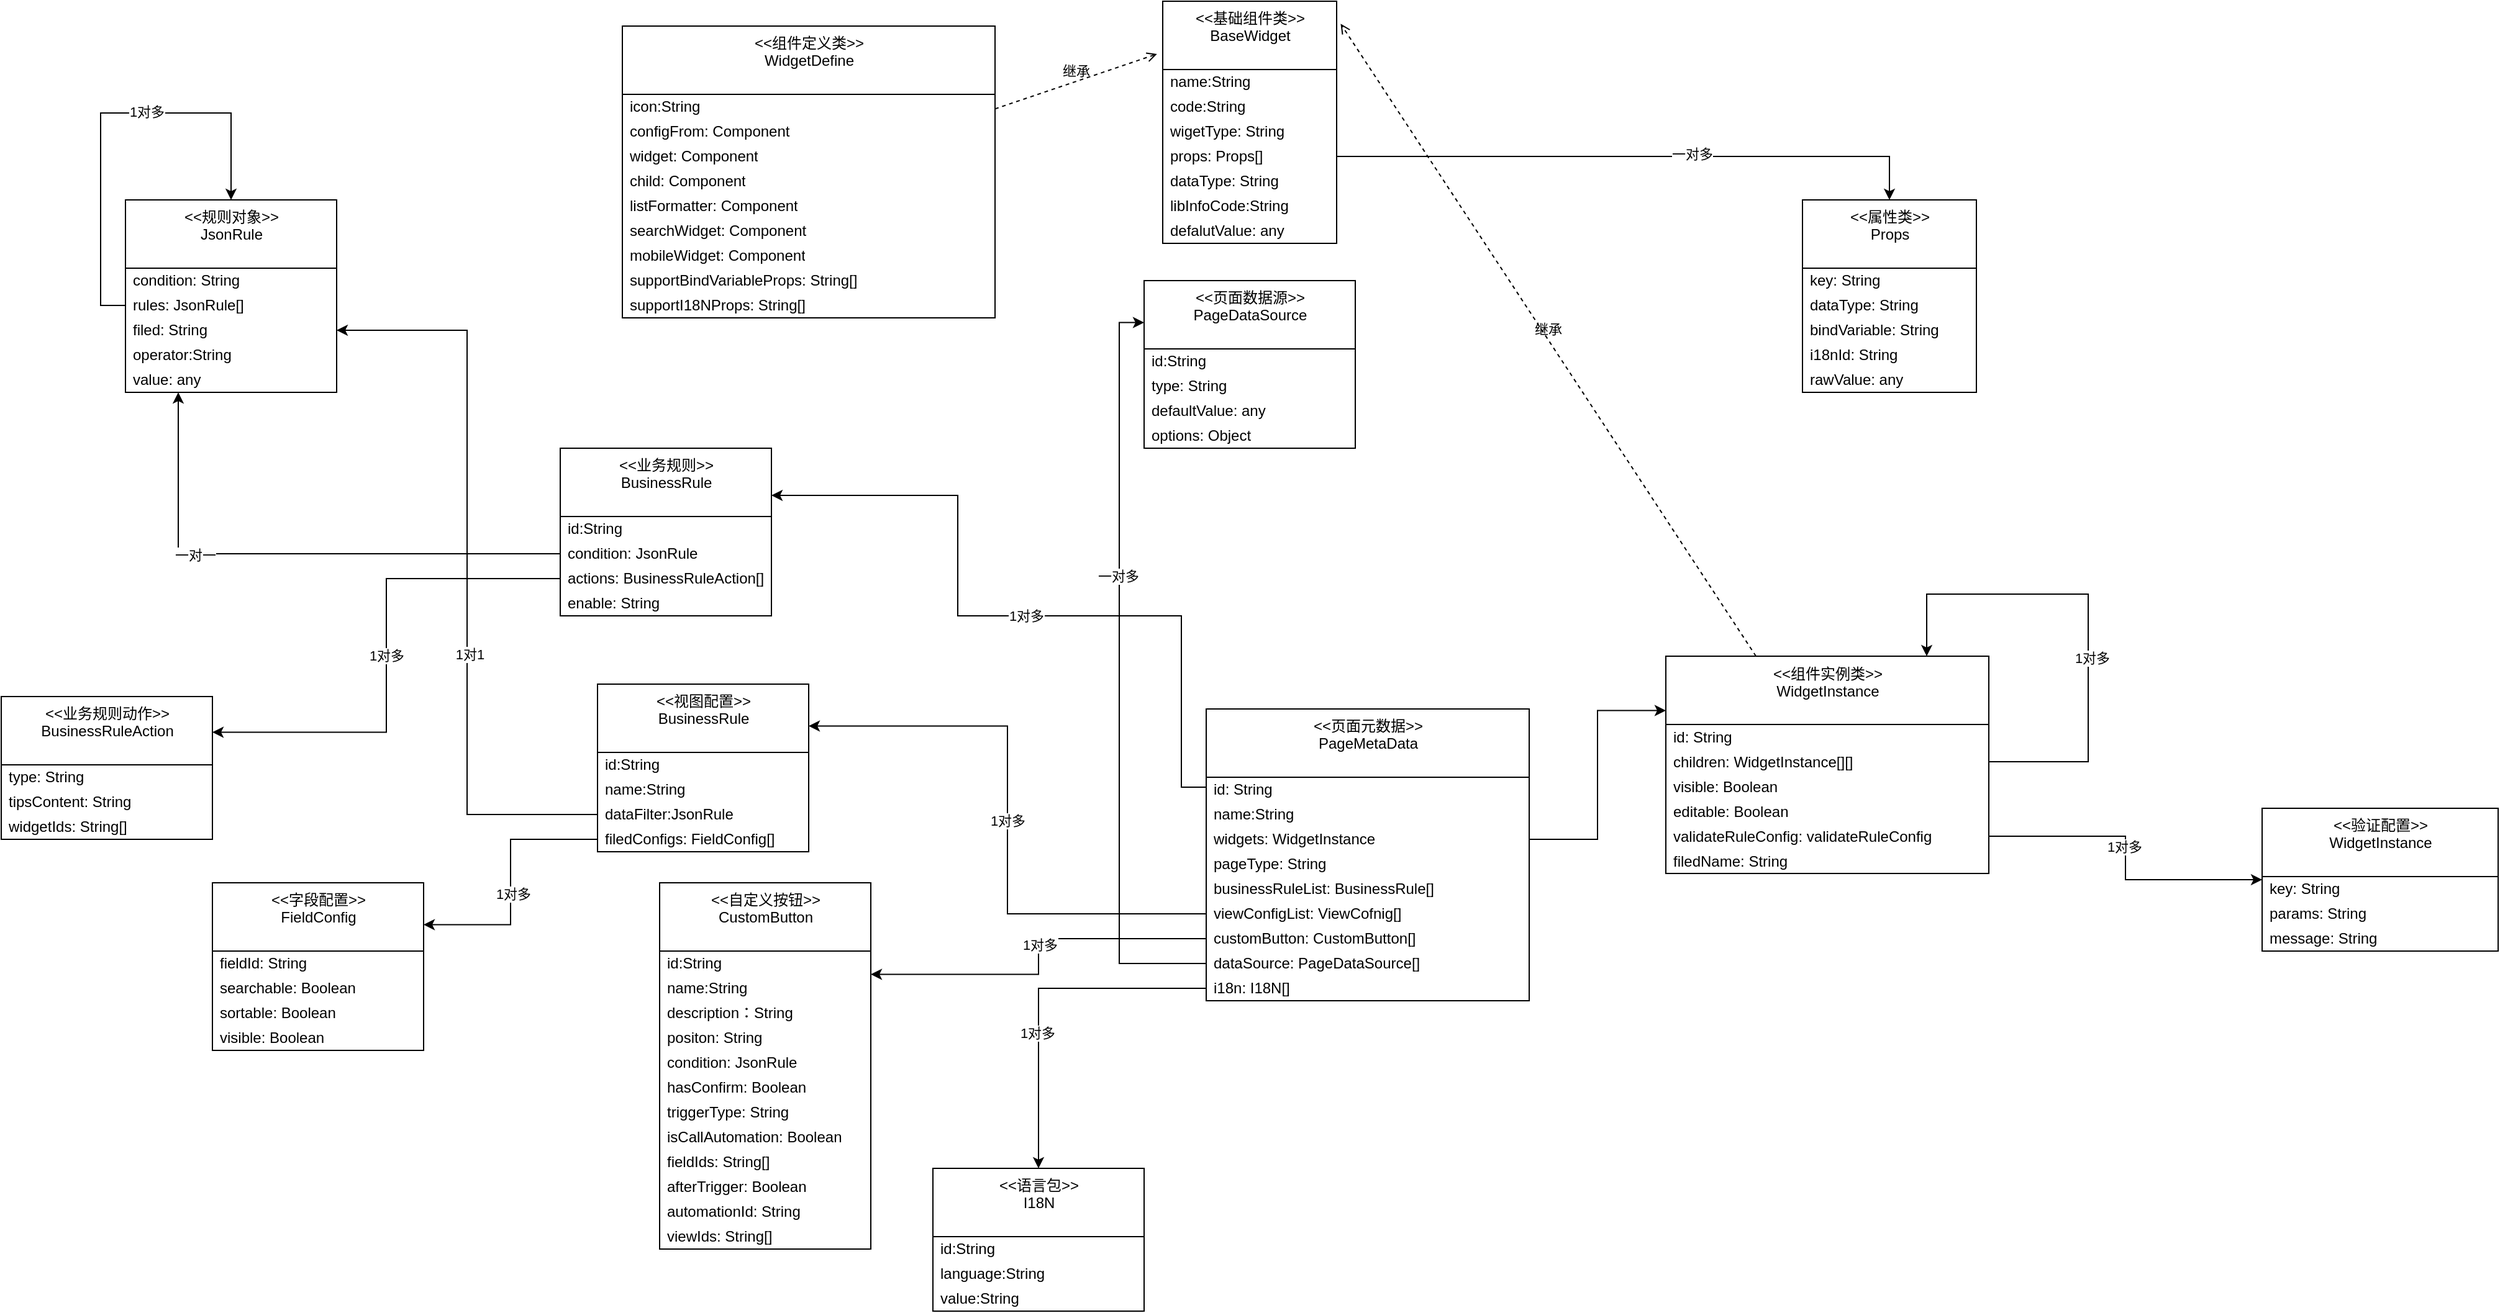 <mxfile version="17.4.0" type="github">
  <diagram id="vAMlp3YLuijeeZTll3_J" name="Page-1">
    <mxGraphModel dx="2505" dy="1016" grid="1" gridSize="10" guides="1" tooltips="1" connect="1" arrows="1" fold="1" page="1" pageScale="1" pageWidth="827" pageHeight="1169" math="0" shadow="0">
      <root>
        <mxCell id="0" />
        <mxCell id="1" parent="0" />
        <mxCell id="EWt5b8vn7UuF1jzuAeMk-30" value="&amp;lt;&amp;lt;基础组件类&amp;gt;&amp;gt;&lt;br&gt;BaseWidget&lt;br&gt;" style="swimlane;fontStyle=0;align=center;verticalAlign=top;childLayout=stackLayout;horizontal=1;startSize=55;horizontalStack=0;resizeParent=1;resizeParentMax=0;resizeLast=0;collapsible=0;marginBottom=0;html=1;" parent="1" vertex="1">
          <mxGeometry x="235" y="300" width="140" height="195" as="geometry" />
        </mxCell>
        <mxCell id="EWt5b8vn7UuF1jzuAeMk-32" value="name:String" style="text;html=1;strokeColor=none;fillColor=none;align=left;verticalAlign=middle;spacingLeft=4;spacingRight=4;overflow=hidden;rotatable=0;points=[[0,0.5],[1,0.5]];portConstraint=eastwest;" parent="EWt5b8vn7UuF1jzuAeMk-30" vertex="1">
          <mxGeometry y="55" width="140" height="20" as="geometry" />
        </mxCell>
        <mxCell id="EWt5b8vn7UuF1jzuAeMk-39" value="code:String" style="text;html=1;strokeColor=none;fillColor=none;align=left;verticalAlign=middle;spacingLeft=4;spacingRight=4;overflow=hidden;rotatable=0;points=[[0,0.5],[1,0.5]];portConstraint=eastwest;" parent="EWt5b8vn7UuF1jzuAeMk-30" vertex="1">
          <mxGeometry y="75" width="140" height="20" as="geometry" />
        </mxCell>
        <mxCell id="EWt5b8vn7UuF1jzuAeMk-40" value="wigetType: String" style="text;html=1;strokeColor=none;fillColor=none;align=left;verticalAlign=middle;spacingLeft=4;spacingRight=4;overflow=hidden;rotatable=0;points=[[0,0.5],[1,0.5]];portConstraint=eastwest;" parent="EWt5b8vn7UuF1jzuAeMk-30" vertex="1">
          <mxGeometry y="95" width="140" height="20" as="geometry" />
        </mxCell>
        <mxCell id="EWt5b8vn7UuF1jzuAeMk-41" value="props: Props[]" style="text;html=1;strokeColor=none;fillColor=none;align=left;verticalAlign=middle;spacingLeft=4;spacingRight=4;overflow=hidden;rotatable=0;points=[[0,0.5],[1,0.5]];portConstraint=eastwest;" parent="EWt5b8vn7UuF1jzuAeMk-30" vertex="1">
          <mxGeometry y="115" width="140" height="20" as="geometry" />
        </mxCell>
        <mxCell id="EWt5b8vn7UuF1jzuAeMk-42" value="dataType: String" style="text;html=1;strokeColor=none;fillColor=none;align=left;verticalAlign=middle;spacingLeft=4;spacingRight=4;overflow=hidden;rotatable=0;points=[[0,0.5],[1,0.5]];portConstraint=eastwest;" parent="EWt5b8vn7UuF1jzuAeMk-30" vertex="1">
          <mxGeometry y="135" width="140" height="20" as="geometry" />
        </mxCell>
        <mxCell id="EWt5b8vn7UuF1jzuAeMk-33" value="&lt;span style=&quot;color: rgb(0 , 0 , 0)&quot;&gt;libInfoCode:String&lt;/span&gt;" style="text;html=1;strokeColor=none;fillColor=none;align=left;verticalAlign=middle;spacingLeft=4;spacingRight=4;overflow=hidden;rotatable=0;points=[[0,0.5],[1,0.5]];portConstraint=eastwest;fontColor=#808080;" parent="EWt5b8vn7UuF1jzuAeMk-30" vertex="1">
          <mxGeometry y="155" width="140" height="20" as="geometry" />
        </mxCell>
        <mxCell id="EWt5b8vn7UuF1jzuAeMk-43" value="&lt;span style=&quot;color: rgb(0 , 0 , 0)&quot;&gt;defalutValue: any&lt;/span&gt;" style="text;html=1;strokeColor=none;fillColor=none;align=left;verticalAlign=middle;spacingLeft=4;spacingRight=4;overflow=hidden;rotatable=0;points=[[0,0.5],[1,0.5]];portConstraint=eastwest;fontColor=#808080;" parent="EWt5b8vn7UuF1jzuAeMk-30" vertex="1">
          <mxGeometry y="175" width="140" height="20" as="geometry" />
        </mxCell>
        <mxCell id="EWt5b8vn7UuF1jzuAeMk-46" value="&amp;lt;&amp;lt;组件定义类&amp;gt;&amp;gt;&lt;br&gt;WidgetDefine" style="swimlane;fontStyle=0;align=center;verticalAlign=top;childLayout=stackLayout;horizontal=1;startSize=55;horizontalStack=0;resizeParent=1;resizeParentMax=0;resizeLast=0;collapsible=0;marginBottom=0;html=1;" parent="1" vertex="1">
          <mxGeometry x="-200" y="320" width="300" height="235" as="geometry" />
        </mxCell>
        <mxCell id="EWt5b8vn7UuF1jzuAeMk-47" value="icon:String" style="text;html=1;strokeColor=none;fillColor=none;align=left;verticalAlign=middle;spacingLeft=4;spacingRight=4;overflow=hidden;rotatable=0;points=[[0,0.5],[1,0.5]];portConstraint=eastwest;" parent="EWt5b8vn7UuF1jzuAeMk-46" vertex="1">
          <mxGeometry y="55" width="300" height="20" as="geometry" />
        </mxCell>
        <mxCell id="EWt5b8vn7UuF1jzuAeMk-48" value="configFrom: Component" style="text;html=1;strokeColor=none;fillColor=none;align=left;verticalAlign=middle;spacingLeft=4;spacingRight=4;overflow=hidden;rotatable=0;points=[[0,0.5],[1,0.5]];portConstraint=eastwest;" parent="EWt5b8vn7UuF1jzuAeMk-46" vertex="1">
          <mxGeometry y="75" width="300" height="20" as="geometry" />
        </mxCell>
        <mxCell id="EWt5b8vn7UuF1jzuAeMk-49" value="widget: Component" style="text;html=1;strokeColor=none;fillColor=none;align=left;verticalAlign=middle;spacingLeft=4;spacingRight=4;overflow=hidden;rotatable=0;points=[[0,0.5],[1,0.5]];portConstraint=eastwest;" parent="EWt5b8vn7UuF1jzuAeMk-46" vertex="1">
          <mxGeometry y="95" width="300" height="20" as="geometry" />
        </mxCell>
        <mxCell id="EWt5b8vn7UuF1jzuAeMk-50" value="child: Component" style="text;html=1;strokeColor=none;fillColor=none;align=left;verticalAlign=middle;spacingLeft=4;spacingRight=4;overflow=hidden;rotatable=0;points=[[0,0.5],[1,0.5]];portConstraint=eastwest;" parent="EWt5b8vn7UuF1jzuAeMk-46" vertex="1">
          <mxGeometry y="115" width="300" height="20" as="geometry" />
        </mxCell>
        <mxCell id="EWt5b8vn7UuF1jzuAeMk-51" value="listFormatter: Component" style="text;html=1;strokeColor=none;fillColor=none;align=left;verticalAlign=middle;spacingLeft=4;spacingRight=4;overflow=hidden;rotatable=0;points=[[0,0.5],[1,0.5]];portConstraint=eastwest;" parent="EWt5b8vn7UuF1jzuAeMk-46" vertex="1">
          <mxGeometry y="135" width="300" height="20" as="geometry" />
        </mxCell>
        <mxCell id="EWt5b8vn7UuF1jzuAeMk-52" value="&lt;font color=&quot;#000000&quot;&gt;searchWidget: Component&lt;/font&gt;" style="text;html=1;strokeColor=none;fillColor=none;align=left;verticalAlign=middle;spacingLeft=4;spacingRight=4;overflow=hidden;rotatable=0;points=[[0,0.5],[1,0.5]];portConstraint=eastwest;fontColor=#808080;" parent="EWt5b8vn7UuF1jzuAeMk-46" vertex="1">
          <mxGeometry y="155" width="300" height="20" as="geometry" />
        </mxCell>
        <mxCell id="EWt5b8vn7UuF1jzuAeMk-53" value="&lt;span style=&quot;color: rgb(0 , 0 , 0)&quot;&gt;mobileWidget: Component&lt;/span&gt;" style="text;html=1;strokeColor=none;fillColor=none;align=left;verticalAlign=middle;spacingLeft=4;spacingRight=4;overflow=hidden;rotatable=0;points=[[0,0.5],[1,0.5]];portConstraint=eastwest;fontColor=#808080;" parent="EWt5b8vn7UuF1jzuAeMk-46" vertex="1">
          <mxGeometry y="175" width="300" height="20" as="geometry" />
        </mxCell>
        <mxCell id="aLEHj2pvLLhQeSvKvPRY-20" value="&lt;span style=&quot;color: rgb(0 , 0 , 0)&quot;&gt;supportBindVariableProps: String[]&lt;/span&gt;" style="text;html=1;strokeColor=none;fillColor=none;align=left;verticalAlign=middle;spacingLeft=4;spacingRight=4;overflow=hidden;rotatable=0;points=[[0,0.5],[1,0.5]];portConstraint=eastwest;fontColor=#808080;" vertex="1" parent="EWt5b8vn7UuF1jzuAeMk-46">
          <mxGeometry y="195" width="300" height="20" as="geometry" />
        </mxCell>
        <mxCell id="aLEHj2pvLLhQeSvKvPRY-21" value="&lt;span style=&quot;color: rgb(0 , 0 , 0)&quot;&gt;supportI18NProps: String[]&lt;/span&gt;" style="text;html=1;strokeColor=none;fillColor=none;align=left;verticalAlign=middle;spacingLeft=4;spacingRight=4;overflow=hidden;rotatable=0;points=[[0,0.5],[1,0.5]];portConstraint=eastwest;fontColor=#808080;" vertex="1" parent="EWt5b8vn7UuF1jzuAeMk-46">
          <mxGeometry y="215" width="300" height="20" as="geometry" />
        </mxCell>
        <mxCell id="EWt5b8vn7UuF1jzuAeMk-55" value="继承" style="html=1;verticalAlign=bottom;labelBackgroundColor=none;endArrow=open;endFill=0;dashed=1;rounded=0;entryX=-0.033;entryY=0.218;entryDx=0;entryDy=0;entryPerimeter=0;" parent="1" source="EWt5b8vn7UuF1jzuAeMk-46" target="EWt5b8vn7UuF1jzuAeMk-30" edge="1">
          <mxGeometry width="160" relative="1" as="geometry">
            <mxPoint x="480" y="500" as="sourcePoint" />
            <mxPoint x="420" y="310" as="targetPoint" />
          </mxGeometry>
        </mxCell>
        <mxCell id="EWt5b8vn7UuF1jzuAeMk-56" value="&amp;lt;&amp;lt;组件实例类&amp;gt;&amp;gt;&lt;br&gt;WidgetInstance" style="swimlane;fontStyle=0;align=center;verticalAlign=top;childLayout=stackLayout;horizontal=1;startSize=55;horizontalStack=0;resizeParent=1;resizeParentMax=0;resizeLast=0;collapsible=0;marginBottom=0;html=1;" parent="1" vertex="1">
          <mxGeometry x="640" y="827.5" width="260" height="175" as="geometry" />
        </mxCell>
        <mxCell id="EWt5b8vn7UuF1jzuAeMk-57" value="id: String" style="text;html=1;strokeColor=none;fillColor=none;align=left;verticalAlign=middle;spacingLeft=4;spacingRight=4;overflow=hidden;rotatable=0;points=[[0,0.5],[1,0.5]];portConstraint=eastwest;" parent="EWt5b8vn7UuF1jzuAeMk-56" vertex="1">
          <mxGeometry y="55" width="260" height="20" as="geometry" />
        </mxCell>
        <mxCell id="EWt5b8vn7UuF1jzuAeMk-58" value="children: WidgetInstance[][]" style="text;html=1;strokeColor=none;fillColor=none;align=left;verticalAlign=middle;spacingLeft=4;spacingRight=4;overflow=hidden;rotatable=0;points=[[0,0.5],[1,0.5]];portConstraint=eastwest;" parent="EWt5b8vn7UuF1jzuAeMk-56" vertex="1">
          <mxGeometry y="75" width="260" height="20" as="geometry" />
        </mxCell>
        <mxCell id="EWt5b8vn7UuF1jzuAeMk-65" value="visible: Boolean" style="text;html=1;strokeColor=none;fillColor=none;align=left;verticalAlign=middle;spacingLeft=4;spacingRight=4;overflow=hidden;rotatable=0;points=[[0,0.5],[1,0.5]];portConstraint=eastwest;" parent="EWt5b8vn7UuF1jzuAeMk-56" vertex="1">
          <mxGeometry y="95" width="260" height="20" as="geometry" />
        </mxCell>
        <mxCell id="EWt5b8vn7UuF1jzuAeMk-66" value="editable: Boolean" style="text;html=1;strokeColor=none;fillColor=none;align=left;verticalAlign=middle;spacingLeft=4;spacingRight=4;overflow=hidden;rotatable=0;points=[[0,0.5],[1,0.5]];portConstraint=eastwest;" parent="EWt5b8vn7UuF1jzuAeMk-56" vertex="1">
          <mxGeometry y="115" width="260" height="20" as="geometry" />
        </mxCell>
        <mxCell id="EWt5b8vn7UuF1jzuAeMk-77" value="validateRuleConfig: validateRuleConfig" style="text;html=1;strokeColor=none;fillColor=none;align=left;verticalAlign=middle;spacingLeft=4;spacingRight=4;overflow=hidden;rotatable=0;points=[[0,0.5],[1,0.5]];portConstraint=eastwest;" parent="EWt5b8vn7UuF1jzuAeMk-56" vertex="1">
          <mxGeometry y="135" width="260" height="20" as="geometry" />
        </mxCell>
        <mxCell id="EWt5b8vn7UuF1jzuAeMk-78" value="filedName: String" style="text;html=1;strokeColor=none;fillColor=none;align=left;verticalAlign=middle;spacingLeft=4;spacingRight=4;overflow=hidden;rotatable=0;points=[[0,0.5],[1,0.5]];portConstraint=eastwest;" parent="EWt5b8vn7UuF1jzuAeMk-56" vertex="1">
          <mxGeometry y="155" width="260" height="20" as="geometry" />
        </mxCell>
        <mxCell id="EWt5b8vn7UuF1jzuAeMk-68" style="edgeStyle=orthogonalEdgeStyle;rounded=0;orthogonalLoop=1;jettySize=auto;html=1;" parent="EWt5b8vn7UuF1jzuAeMk-56" source="EWt5b8vn7UuF1jzuAeMk-58" target="EWt5b8vn7UuF1jzuAeMk-56" edge="1">
          <mxGeometry relative="1" as="geometry">
            <mxPoint x="260" y="-20" as="targetPoint" />
            <Array as="points">
              <mxPoint x="340" y="85" />
              <mxPoint x="340" y="-50" />
              <mxPoint x="210" y="-50" />
            </Array>
          </mxGeometry>
        </mxCell>
        <mxCell id="EWt5b8vn7UuF1jzuAeMk-69" value="1对多" style="edgeLabel;html=1;align=center;verticalAlign=middle;resizable=0;points=[];" parent="EWt5b8vn7UuF1jzuAeMk-68" vertex="1" connectable="0">
          <mxGeometry x="-0.173" y="-3" relative="1" as="geometry">
            <mxPoint as="offset" />
          </mxGeometry>
        </mxCell>
        <mxCell id="EWt5b8vn7UuF1jzuAeMk-64" value="继承" style="html=1;verticalAlign=bottom;labelBackgroundColor=none;endArrow=open;endFill=0;dashed=1;rounded=0;entryX=1.023;entryY=0.093;entryDx=0;entryDy=0;entryPerimeter=0;" parent="1" source="EWt5b8vn7UuF1jzuAeMk-56" target="EWt5b8vn7UuF1jzuAeMk-30" edge="1">
          <mxGeometry width="160" relative="1" as="geometry">
            <mxPoint x="341.342" y="570" as="sourcePoint" />
            <mxPoint x="507.06" y="255.295" as="targetPoint" />
          </mxGeometry>
        </mxCell>
        <mxCell id="EWt5b8vn7UuF1jzuAeMk-79" value="&amp;lt;&amp;lt;验证配置&amp;gt;&amp;gt;&lt;br&gt;WidgetInstance" style="swimlane;fontStyle=0;align=center;verticalAlign=top;childLayout=stackLayout;horizontal=1;startSize=55;horizontalStack=0;resizeParent=1;resizeParentMax=0;resizeLast=0;collapsible=0;marginBottom=0;html=1;" parent="1" vertex="1">
          <mxGeometry x="1120" y="950" width="190" height="115" as="geometry" />
        </mxCell>
        <mxCell id="EWt5b8vn7UuF1jzuAeMk-80" value="key: String" style="text;html=1;strokeColor=none;fillColor=none;align=left;verticalAlign=middle;spacingLeft=4;spacingRight=4;overflow=hidden;rotatable=0;points=[[0,0.5],[1,0.5]];portConstraint=eastwest;" parent="EWt5b8vn7UuF1jzuAeMk-79" vertex="1">
          <mxGeometry y="55" width="190" height="20" as="geometry" />
        </mxCell>
        <mxCell id="EWt5b8vn7UuF1jzuAeMk-81" value="params: String" style="text;html=1;strokeColor=none;fillColor=none;align=left;verticalAlign=middle;spacingLeft=4;spacingRight=4;overflow=hidden;rotatable=0;points=[[0,0.5],[1,0.5]];portConstraint=eastwest;" parent="EWt5b8vn7UuF1jzuAeMk-79" vertex="1">
          <mxGeometry y="75" width="190" height="20" as="geometry" />
        </mxCell>
        <mxCell id="EWt5b8vn7UuF1jzuAeMk-82" value="message: String" style="text;html=1;strokeColor=none;fillColor=none;align=left;verticalAlign=middle;spacingLeft=4;spacingRight=4;overflow=hidden;rotatable=0;points=[[0,0.5],[1,0.5]];portConstraint=eastwest;" parent="EWt5b8vn7UuF1jzuAeMk-79" vertex="1">
          <mxGeometry y="95" width="190" height="20" as="geometry" />
        </mxCell>
        <mxCell id="EWt5b8vn7UuF1jzuAeMk-89" style="edgeStyle=orthogonalEdgeStyle;rounded=0;orthogonalLoop=1;jettySize=auto;html=1;exitX=1;exitY=0.5;exitDx=0;exitDy=0;" parent="1" source="EWt5b8vn7UuF1jzuAeMk-77" target="EWt5b8vn7UuF1jzuAeMk-79" edge="1">
          <mxGeometry relative="1" as="geometry" />
        </mxCell>
        <mxCell id="EWt5b8vn7UuF1jzuAeMk-90" value="1对多" style="edgeLabel;html=1;align=center;verticalAlign=middle;resizable=0;points=[];" parent="EWt5b8vn7UuF1jzuAeMk-89" vertex="1" connectable="0">
          <mxGeometry x="-0.069" y="-1" relative="1" as="geometry">
            <mxPoint as="offset" />
          </mxGeometry>
        </mxCell>
        <mxCell id="EWt5b8vn7UuF1jzuAeMk-91" value="&amp;lt;&amp;lt;页面元数据&amp;gt;&amp;gt;&lt;br&gt;PageMetaData" style="swimlane;fontStyle=0;align=center;verticalAlign=top;childLayout=stackLayout;horizontal=1;startSize=55;horizontalStack=0;resizeParent=1;resizeParentMax=0;resizeLast=0;collapsible=0;marginBottom=0;html=1;" parent="1" vertex="1">
          <mxGeometry x="270" y="870" width="260" height="235" as="geometry" />
        </mxCell>
        <mxCell id="EWt5b8vn7UuF1jzuAeMk-92" value="id: String" style="text;html=1;strokeColor=none;fillColor=none;align=left;verticalAlign=middle;spacingLeft=4;spacingRight=4;overflow=hidden;rotatable=0;points=[[0,0.5],[1,0.5]];portConstraint=eastwest;" parent="EWt5b8vn7UuF1jzuAeMk-91" vertex="1">
          <mxGeometry y="55" width="260" height="20" as="geometry" />
        </mxCell>
        <mxCell id="EWt5b8vn7UuF1jzuAeMk-93" value="name:String" style="text;html=1;strokeColor=none;fillColor=none;align=left;verticalAlign=middle;spacingLeft=4;spacingRight=4;overflow=hidden;rotatable=0;points=[[0,0.5],[1,0.5]];portConstraint=eastwest;" parent="EWt5b8vn7UuF1jzuAeMk-91" vertex="1">
          <mxGeometry y="75" width="260" height="20" as="geometry" />
        </mxCell>
        <mxCell id="EWt5b8vn7UuF1jzuAeMk-94" value="widgets: WidgetInstance" style="text;html=1;strokeColor=none;fillColor=none;align=left;verticalAlign=middle;spacingLeft=4;spacingRight=4;overflow=hidden;rotatable=0;points=[[0,0.5],[1,0.5]];portConstraint=eastwest;" parent="EWt5b8vn7UuF1jzuAeMk-91" vertex="1">
          <mxGeometry y="95" width="260" height="20" as="geometry" />
        </mxCell>
        <mxCell id="EWt5b8vn7UuF1jzuAeMk-95" value="pageType: String" style="text;html=1;strokeColor=none;fillColor=none;align=left;verticalAlign=middle;spacingLeft=4;spacingRight=4;overflow=hidden;rotatable=0;points=[[0,0.5],[1,0.5]];portConstraint=eastwest;" parent="EWt5b8vn7UuF1jzuAeMk-91" vertex="1">
          <mxGeometry y="115" width="260" height="20" as="geometry" />
        </mxCell>
        <mxCell id="EWt5b8vn7UuF1jzuAeMk-96" value="businessRuleList: BusinessRule[]" style="text;html=1;strokeColor=none;fillColor=none;align=left;verticalAlign=middle;spacingLeft=4;spacingRight=4;overflow=hidden;rotatable=0;points=[[0,0.5],[1,0.5]];portConstraint=eastwest;" parent="EWt5b8vn7UuF1jzuAeMk-91" vertex="1">
          <mxGeometry y="135" width="260" height="20" as="geometry" />
        </mxCell>
        <mxCell id="EWt5b8vn7UuF1jzuAeMk-97" value="viewConfigList: ViewCofnig[]" style="text;html=1;strokeColor=none;fillColor=none;align=left;verticalAlign=middle;spacingLeft=4;spacingRight=4;overflow=hidden;rotatable=0;points=[[0,0.5],[1,0.5]];portConstraint=eastwest;" parent="EWt5b8vn7UuF1jzuAeMk-91" vertex="1">
          <mxGeometry y="155" width="260" height="20" as="geometry" />
        </mxCell>
        <mxCell id="EWt5b8vn7UuF1jzuAeMk-102" value="customButton: CustomButton[]" style="text;html=1;strokeColor=none;fillColor=none;align=left;verticalAlign=middle;spacingLeft=4;spacingRight=4;overflow=hidden;rotatable=0;points=[[0,0.5],[1,0.5]];portConstraint=eastwest;" parent="EWt5b8vn7UuF1jzuAeMk-91" vertex="1">
          <mxGeometry y="175" width="260" height="20" as="geometry" />
        </mxCell>
        <mxCell id="0nsjgeY7RRaT_HOc3P06-43" value="dataSource: PageDataSource[]" style="text;html=1;strokeColor=none;fillColor=none;align=left;verticalAlign=middle;spacingLeft=4;spacingRight=4;overflow=hidden;rotatable=0;points=[[0,0.5],[1,0.5]];portConstraint=eastwest;" parent="EWt5b8vn7UuF1jzuAeMk-91" vertex="1">
          <mxGeometry y="195" width="260" height="20" as="geometry" />
        </mxCell>
        <mxCell id="aLEHj2pvLLhQeSvKvPRY-15" value="i18n: I18N[]" style="text;html=1;strokeColor=none;fillColor=none;align=left;verticalAlign=middle;spacingLeft=4;spacingRight=4;overflow=hidden;rotatable=0;points=[[0,0.5],[1,0.5]];portConstraint=eastwest;" vertex="1" parent="EWt5b8vn7UuF1jzuAeMk-91">
          <mxGeometry y="215" width="260" height="20" as="geometry" />
        </mxCell>
        <mxCell id="0nsjgeY7RRaT_HOc3P06-1" value="&amp;lt;&amp;lt;属性类&amp;gt;&amp;gt;&lt;br&gt;Props" style="swimlane;fontStyle=0;align=center;verticalAlign=top;childLayout=stackLayout;horizontal=1;startSize=55;horizontalStack=0;resizeParent=1;resizeParentMax=0;resizeLast=0;collapsible=0;marginBottom=0;html=1;" parent="1" vertex="1">
          <mxGeometry x="750" y="460" width="140" height="155" as="geometry" />
        </mxCell>
        <mxCell id="0nsjgeY7RRaT_HOc3P06-2" value="key: String" style="text;html=1;strokeColor=none;fillColor=none;align=left;verticalAlign=middle;spacingLeft=4;spacingRight=4;overflow=hidden;rotatable=0;points=[[0,0.5],[1,0.5]];portConstraint=eastwest;" parent="0nsjgeY7RRaT_HOc3P06-1" vertex="1">
          <mxGeometry y="55" width="140" height="20" as="geometry" />
        </mxCell>
        <mxCell id="0nsjgeY7RRaT_HOc3P06-3" value="dataType: String" style="text;html=1;strokeColor=none;fillColor=none;align=left;verticalAlign=middle;spacingLeft=4;spacingRight=4;overflow=hidden;rotatable=0;points=[[0,0.5],[1,0.5]];portConstraint=eastwest;" parent="0nsjgeY7RRaT_HOc3P06-1" vertex="1">
          <mxGeometry y="75" width="140" height="20" as="geometry" />
        </mxCell>
        <mxCell id="0nsjgeY7RRaT_HOc3P06-9" value="bindVariable: String" style="text;html=1;strokeColor=none;fillColor=none;align=left;verticalAlign=middle;spacingLeft=4;spacingRight=4;overflow=hidden;rotatable=0;points=[[0,0.5],[1,0.5]];portConstraint=eastwest;" parent="0nsjgeY7RRaT_HOc3P06-1" vertex="1">
          <mxGeometry y="95" width="140" height="20" as="geometry" />
        </mxCell>
        <mxCell id="0nsjgeY7RRaT_HOc3P06-10" value="i18nId: String" style="text;html=1;strokeColor=none;fillColor=none;align=left;verticalAlign=middle;spacingLeft=4;spacingRight=4;overflow=hidden;rotatable=0;points=[[0,0.5],[1,0.5]];portConstraint=eastwest;" parent="0nsjgeY7RRaT_HOc3P06-1" vertex="1">
          <mxGeometry y="115" width="140" height="20" as="geometry" />
        </mxCell>
        <mxCell id="0nsjgeY7RRaT_HOc3P06-11" value="rawValue: any" style="text;html=1;strokeColor=none;fillColor=none;align=left;verticalAlign=middle;spacingLeft=4;spacingRight=4;overflow=hidden;rotatable=0;points=[[0,0.5],[1,0.5]];portConstraint=eastwest;" parent="0nsjgeY7RRaT_HOc3P06-1" vertex="1">
          <mxGeometry y="135" width="140" height="20" as="geometry" />
        </mxCell>
        <mxCell id="0nsjgeY7RRaT_HOc3P06-12" style="edgeStyle=orthogonalEdgeStyle;rounded=0;orthogonalLoop=1;jettySize=auto;html=1;entryX=0.5;entryY=0;entryDx=0;entryDy=0;" parent="1" source="EWt5b8vn7UuF1jzuAeMk-41" target="0nsjgeY7RRaT_HOc3P06-1" edge="1">
          <mxGeometry relative="1" as="geometry" />
        </mxCell>
        <mxCell id="0nsjgeY7RRaT_HOc3P06-13" value="一对多" style="edgeLabel;html=1;align=center;verticalAlign=middle;resizable=0;points=[];" parent="0nsjgeY7RRaT_HOc3P06-12" vertex="1" connectable="0">
          <mxGeometry x="0.19" y="2" relative="1" as="geometry">
            <mxPoint as="offset" />
          </mxGeometry>
        </mxCell>
        <mxCell id="0nsjgeY7RRaT_HOc3P06-15" value="&amp;lt;&amp;lt;业务规则&amp;gt;&amp;gt;&lt;br&gt;BusinessRule" style="swimlane;fontStyle=0;align=center;verticalAlign=top;childLayout=stackLayout;horizontal=1;startSize=55;horizontalStack=0;resizeParent=1;resizeParentMax=0;resizeLast=0;collapsible=0;marginBottom=0;html=1;" parent="1" vertex="1">
          <mxGeometry x="-250" y="660" width="170" height="135" as="geometry" />
        </mxCell>
        <mxCell id="0nsjgeY7RRaT_HOc3P06-16" value="id:String" style="text;html=1;strokeColor=none;fillColor=none;align=left;verticalAlign=middle;spacingLeft=4;spacingRight=4;overflow=hidden;rotatable=0;points=[[0,0.5],[1,0.5]];portConstraint=eastwest;" parent="0nsjgeY7RRaT_HOc3P06-15" vertex="1">
          <mxGeometry y="55" width="170" height="20" as="geometry" />
        </mxCell>
        <mxCell id="0nsjgeY7RRaT_HOc3P06-17" value="condition: JsonRule" style="text;html=1;strokeColor=none;fillColor=none;align=left;verticalAlign=middle;spacingLeft=4;spacingRight=4;overflow=hidden;rotatable=0;points=[[0,0.5],[1,0.5]];portConstraint=eastwest;" parent="0nsjgeY7RRaT_HOc3P06-15" vertex="1">
          <mxGeometry y="75" width="170" height="20" as="geometry" />
        </mxCell>
        <mxCell id="0nsjgeY7RRaT_HOc3P06-18" value="actions: BusinessRuleAction[]" style="text;html=1;strokeColor=none;fillColor=none;align=left;verticalAlign=middle;spacingLeft=4;spacingRight=4;overflow=hidden;rotatable=0;points=[[0,0.5],[1,0.5]];portConstraint=eastwest;" parent="0nsjgeY7RRaT_HOc3P06-15" vertex="1">
          <mxGeometry y="95" width="170" height="20" as="geometry" />
        </mxCell>
        <mxCell id="0nsjgeY7RRaT_HOc3P06-19" value="enable: String" style="text;html=1;strokeColor=none;fillColor=none;align=left;verticalAlign=middle;spacingLeft=4;spacingRight=4;overflow=hidden;rotatable=0;points=[[0,0.5],[1,0.5]];portConstraint=eastwest;" parent="0nsjgeY7RRaT_HOc3P06-15" vertex="1">
          <mxGeometry y="115" width="170" height="20" as="geometry" />
        </mxCell>
        <mxCell id="0nsjgeY7RRaT_HOc3P06-23" style="edgeStyle=orthogonalEdgeStyle;rounded=0;orthogonalLoop=1;jettySize=auto;html=1;exitX=0;exitY=0.5;exitDx=0;exitDy=0;" parent="1" source="EWt5b8vn7UuF1jzuAeMk-96" target="0nsjgeY7RRaT_HOc3P06-15" edge="1">
          <mxGeometry relative="1" as="geometry">
            <Array as="points">
              <mxPoint x="250" y="933" />
              <mxPoint x="250" y="795" />
              <mxPoint x="70" y="795" />
              <mxPoint x="70" y="698" />
            </Array>
          </mxGeometry>
        </mxCell>
        <mxCell id="0nsjgeY7RRaT_HOc3P06-24" value="1对多" style="edgeLabel;html=1;align=center;verticalAlign=middle;resizable=0;points=[];" parent="0nsjgeY7RRaT_HOc3P06-23" vertex="1" connectable="0">
          <mxGeometry x="-0.08" y="-1" relative="1" as="geometry">
            <mxPoint x="-58" y="1" as="offset" />
          </mxGeometry>
        </mxCell>
        <mxCell id="0nsjgeY7RRaT_HOc3P06-26" style="edgeStyle=orthogonalEdgeStyle;rounded=0;orthogonalLoop=1;jettySize=auto;html=1;exitX=1;exitY=0.5;exitDx=0;exitDy=0;entryX=0;entryY=0.25;entryDx=0;entryDy=0;" parent="1" source="EWt5b8vn7UuF1jzuAeMk-94" target="EWt5b8vn7UuF1jzuAeMk-56" edge="1">
          <mxGeometry relative="1" as="geometry" />
        </mxCell>
        <mxCell id="0nsjgeY7RRaT_HOc3P06-27" value="&amp;lt;&amp;lt;业务规则动作&amp;gt;&amp;gt;&lt;br&gt;&lt;span style=&quot;text-align: left&quot;&gt;BusinessRuleAction&lt;/span&gt;" style="swimlane;fontStyle=0;align=center;verticalAlign=top;childLayout=stackLayout;horizontal=1;startSize=55;horizontalStack=0;resizeParent=1;resizeParentMax=0;resizeLast=0;collapsible=0;marginBottom=0;html=1;" parent="1" vertex="1">
          <mxGeometry x="-700" y="860" width="170" height="115" as="geometry" />
        </mxCell>
        <mxCell id="0nsjgeY7RRaT_HOc3P06-28" value="type: String" style="text;html=1;strokeColor=none;fillColor=none;align=left;verticalAlign=middle;spacingLeft=4;spacingRight=4;overflow=hidden;rotatable=0;points=[[0,0.5],[1,0.5]];portConstraint=eastwest;" parent="0nsjgeY7RRaT_HOc3P06-27" vertex="1">
          <mxGeometry y="55" width="170" height="20" as="geometry" />
        </mxCell>
        <mxCell id="0nsjgeY7RRaT_HOc3P06-29" value="tipsContent: String" style="text;html=1;strokeColor=none;fillColor=none;align=left;verticalAlign=middle;spacingLeft=4;spacingRight=4;overflow=hidden;rotatable=0;points=[[0,0.5],[1,0.5]];portConstraint=eastwest;" parent="0nsjgeY7RRaT_HOc3P06-27" vertex="1">
          <mxGeometry y="75" width="170" height="20" as="geometry" />
        </mxCell>
        <mxCell id="0nsjgeY7RRaT_HOc3P06-31" value="widgetIds: String[]" style="text;html=1;strokeColor=none;fillColor=none;align=left;verticalAlign=middle;spacingLeft=4;spacingRight=4;overflow=hidden;rotatable=0;points=[[0,0.5],[1,0.5]];portConstraint=eastwest;" parent="0nsjgeY7RRaT_HOc3P06-27" vertex="1">
          <mxGeometry y="95" width="170" height="20" as="geometry" />
        </mxCell>
        <mxCell id="0nsjgeY7RRaT_HOc3P06-32" value="1对多" style="edgeStyle=orthogonalEdgeStyle;rounded=0;orthogonalLoop=1;jettySize=auto;html=1;exitX=0;exitY=0.5;exitDx=0;exitDy=0;entryX=1;entryY=0.25;entryDx=0;entryDy=0;" parent="1" source="0nsjgeY7RRaT_HOc3P06-18" target="0nsjgeY7RRaT_HOc3P06-27" edge="1">
          <mxGeometry relative="1" as="geometry" />
        </mxCell>
        <mxCell id="0nsjgeY7RRaT_HOc3P06-33" value="&amp;lt;&amp;lt;规则对象&amp;gt;&amp;gt;&lt;br&gt;JsonRule" style="swimlane;fontStyle=0;align=center;verticalAlign=top;childLayout=stackLayout;horizontal=1;startSize=55;horizontalStack=0;resizeParent=1;resizeParentMax=0;resizeLast=0;collapsible=0;marginBottom=0;html=1;" parent="1" vertex="1">
          <mxGeometry x="-600" y="460" width="170" height="155" as="geometry" />
        </mxCell>
        <mxCell id="0nsjgeY7RRaT_HOc3P06-34" value="condition: String" style="text;html=1;strokeColor=none;fillColor=none;align=left;verticalAlign=middle;spacingLeft=4;spacingRight=4;overflow=hidden;rotatable=0;points=[[0,0.5],[1,0.5]];portConstraint=eastwest;" parent="0nsjgeY7RRaT_HOc3P06-33" vertex="1">
          <mxGeometry y="55" width="170" height="20" as="geometry" />
        </mxCell>
        <mxCell id="0nsjgeY7RRaT_HOc3P06-35" value="rules: JsonRule[]" style="text;html=1;strokeColor=none;fillColor=none;align=left;verticalAlign=middle;spacingLeft=4;spacingRight=4;overflow=hidden;rotatable=0;points=[[0,0.5],[1,0.5]];portConstraint=eastwest;" parent="0nsjgeY7RRaT_HOc3P06-33" vertex="1">
          <mxGeometry y="75" width="170" height="20" as="geometry" />
        </mxCell>
        <mxCell id="0nsjgeY7RRaT_HOc3P06-36" value="filed: String" style="text;html=1;strokeColor=none;fillColor=none;align=left;verticalAlign=middle;spacingLeft=4;spacingRight=4;overflow=hidden;rotatable=0;points=[[0,0.5],[1,0.5]];portConstraint=eastwest;" parent="0nsjgeY7RRaT_HOc3P06-33" vertex="1">
          <mxGeometry y="95" width="170" height="20" as="geometry" />
        </mxCell>
        <mxCell id="0nsjgeY7RRaT_HOc3P06-37" value="operator:String" style="text;html=1;strokeColor=none;fillColor=none;align=left;verticalAlign=middle;spacingLeft=4;spacingRight=4;overflow=hidden;rotatable=0;points=[[0,0.5],[1,0.5]];portConstraint=eastwest;" parent="0nsjgeY7RRaT_HOc3P06-33" vertex="1">
          <mxGeometry y="115" width="170" height="20" as="geometry" />
        </mxCell>
        <mxCell id="0nsjgeY7RRaT_HOc3P06-38" value="value: any" style="text;html=1;strokeColor=none;fillColor=none;align=left;verticalAlign=middle;spacingLeft=4;spacingRight=4;overflow=hidden;rotatable=0;points=[[0,0.5],[1,0.5]];portConstraint=eastwest;" parent="0nsjgeY7RRaT_HOc3P06-33" vertex="1">
          <mxGeometry y="135" width="170" height="20" as="geometry" />
        </mxCell>
        <mxCell id="0nsjgeY7RRaT_HOc3P06-39" style="edgeStyle=orthogonalEdgeStyle;rounded=0;orthogonalLoop=1;jettySize=auto;html=1;exitX=0;exitY=0.5;exitDx=0;exitDy=0;" parent="0nsjgeY7RRaT_HOc3P06-33" source="0nsjgeY7RRaT_HOc3P06-35" target="0nsjgeY7RRaT_HOc3P06-33" edge="1">
          <mxGeometry relative="1" as="geometry">
            <mxPoint x="-40" y="-10" as="targetPoint" />
            <Array as="points">
              <mxPoint x="-20" y="85" />
              <mxPoint x="-20" y="-70" />
              <mxPoint x="85" y="-70" />
            </Array>
          </mxGeometry>
        </mxCell>
        <mxCell id="0nsjgeY7RRaT_HOc3P06-40" value="1对多" style="edgeLabel;html=1;align=center;verticalAlign=middle;resizable=0;points=[];" parent="0nsjgeY7RRaT_HOc3P06-39" vertex="1" connectable="0">
          <mxGeometry x="0.208" y="1" relative="1" as="geometry">
            <mxPoint as="offset" />
          </mxGeometry>
        </mxCell>
        <mxCell id="0nsjgeY7RRaT_HOc3P06-41" style="edgeStyle=orthogonalEdgeStyle;rounded=0;orthogonalLoop=1;jettySize=auto;html=1;exitX=0;exitY=0.5;exitDx=0;exitDy=0;entryX=0.25;entryY=1;entryDx=0;entryDy=0;" parent="1" source="0nsjgeY7RRaT_HOc3P06-17" target="0nsjgeY7RRaT_HOc3P06-33" edge="1">
          <mxGeometry relative="1" as="geometry" />
        </mxCell>
        <mxCell id="0nsjgeY7RRaT_HOc3P06-42" value="一对一" style="edgeLabel;html=1;align=center;verticalAlign=middle;resizable=0;points=[];" parent="0nsjgeY7RRaT_HOc3P06-41" vertex="1" connectable="0">
          <mxGeometry x="0.345" y="1" relative="1" as="geometry">
            <mxPoint as="offset" />
          </mxGeometry>
        </mxCell>
        <mxCell id="0nsjgeY7RRaT_HOc3P06-44" value="&amp;lt;&amp;lt;视图配置&amp;gt;&amp;gt;&lt;br&gt;BusinessRule" style="swimlane;fontStyle=0;align=center;verticalAlign=top;childLayout=stackLayout;horizontal=1;startSize=55;horizontalStack=0;resizeParent=1;resizeParentMax=0;resizeLast=0;collapsible=0;marginBottom=0;html=1;" parent="1" vertex="1">
          <mxGeometry x="-220" y="850" width="170" height="135" as="geometry" />
        </mxCell>
        <mxCell id="0nsjgeY7RRaT_HOc3P06-45" value="id:String" style="text;html=1;strokeColor=none;fillColor=none;align=left;verticalAlign=middle;spacingLeft=4;spacingRight=4;overflow=hidden;rotatable=0;points=[[0,0.5],[1,0.5]];portConstraint=eastwest;" parent="0nsjgeY7RRaT_HOc3P06-44" vertex="1">
          <mxGeometry y="55" width="170" height="20" as="geometry" />
        </mxCell>
        <mxCell id="0nsjgeY7RRaT_HOc3P06-46" value="name:String" style="text;html=1;strokeColor=none;fillColor=none;align=left;verticalAlign=middle;spacingLeft=4;spacingRight=4;overflow=hidden;rotatable=0;points=[[0,0.5],[1,0.5]];portConstraint=eastwest;" parent="0nsjgeY7RRaT_HOc3P06-44" vertex="1">
          <mxGeometry y="75" width="170" height="20" as="geometry" />
        </mxCell>
        <mxCell id="0nsjgeY7RRaT_HOc3P06-47" value="dataFilter:JsonRule" style="text;html=1;strokeColor=none;fillColor=none;align=left;verticalAlign=middle;spacingLeft=4;spacingRight=4;overflow=hidden;rotatable=0;points=[[0,0.5],[1,0.5]];portConstraint=eastwest;" parent="0nsjgeY7RRaT_HOc3P06-44" vertex="1">
          <mxGeometry y="95" width="170" height="20" as="geometry" />
        </mxCell>
        <mxCell id="0nsjgeY7RRaT_HOc3P06-48" value="filedConfigs: FieldConfig[]" style="text;html=1;strokeColor=none;fillColor=none;align=left;verticalAlign=middle;spacingLeft=4;spacingRight=4;overflow=hidden;rotatable=0;points=[[0,0.5],[1,0.5]];portConstraint=eastwest;" parent="0nsjgeY7RRaT_HOc3P06-44" vertex="1">
          <mxGeometry y="115" width="170" height="20" as="geometry" />
        </mxCell>
        <mxCell id="0nsjgeY7RRaT_HOc3P06-49" style="edgeStyle=orthogonalEdgeStyle;rounded=0;orthogonalLoop=1;jettySize=auto;html=1;exitX=0;exitY=0.5;exitDx=0;exitDy=0;entryX=1;entryY=0.5;entryDx=0;entryDy=0;" parent="1" source="0nsjgeY7RRaT_HOc3P06-47" target="0nsjgeY7RRaT_HOc3P06-36" edge="1">
          <mxGeometry relative="1" as="geometry">
            <mxPoint x="-340" y="660" as="targetPoint" />
          </mxGeometry>
        </mxCell>
        <mxCell id="0nsjgeY7RRaT_HOc3P06-50" value="1对1" style="edgeLabel;html=1;align=center;verticalAlign=middle;resizable=0;points=[];" parent="0nsjgeY7RRaT_HOc3P06-49" vertex="1" connectable="0">
          <mxGeometry x="-0.217" y="-2" relative="1" as="geometry">
            <mxPoint y="1" as="offset" />
          </mxGeometry>
        </mxCell>
        <mxCell id="0nsjgeY7RRaT_HOc3P06-51" value="&amp;lt;&amp;lt;字段配置&amp;gt;&amp;gt;&lt;br&gt;FieldConfig" style="swimlane;fontStyle=0;align=center;verticalAlign=top;childLayout=stackLayout;horizontal=1;startSize=55;horizontalStack=0;resizeParent=1;resizeParentMax=0;resizeLast=0;collapsible=0;marginBottom=0;html=1;" parent="1" vertex="1">
          <mxGeometry x="-530" y="1010" width="170" height="135" as="geometry" />
        </mxCell>
        <mxCell id="0nsjgeY7RRaT_HOc3P06-52" value="fieldId: String" style="text;html=1;strokeColor=none;fillColor=none;align=left;verticalAlign=middle;spacingLeft=4;spacingRight=4;overflow=hidden;rotatable=0;points=[[0,0.5],[1,0.5]];portConstraint=eastwest;" parent="0nsjgeY7RRaT_HOc3P06-51" vertex="1">
          <mxGeometry y="55" width="170" height="20" as="geometry" />
        </mxCell>
        <mxCell id="0nsjgeY7RRaT_HOc3P06-53" value="searchable: Boolean" style="text;html=1;strokeColor=none;fillColor=none;align=left;verticalAlign=middle;spacingLeft=4;spacingRight=4;overflow=hidden;rotatable=0;points=[[0,0.5],[1,0.5]];portConstraint=eastwest;" parent="0nsjgeY7RRaT_HOc3P06-51" vertex="1">
          <mxGeometry y="75" width="170" height="20" as="geometry" />
        </mxCell>
        <mxCell id="0nsjgeY7RRaT_HOc3P06-54" value="sortable: Boolean" style="text;html=1;strokeColor=none;fillColor=none;align=left;verticalAlign=middle;spacingLeft=4;spacingRight=4;overflow=hidden;rotatable=0;points=[[0,0.5],[1,0.5]];portConstraint=eastwest;" parent="0nsjgeY7RRaT_HOc3P06-51" vertex="1">
          <mxGeometry y="95" width="170" height="20" as="geometry" />
        </mxCell>
        <mxCell id="0nsjgeY7RRaT_HOc3P06-55" value="visible: Boolean" style="text;html=1;strokeColor=none;fillColor=none;align=left;verticalAlign=middle;spacingLeft=4;spacingRight=4;overflow=hidden;rotatable=0;points=[[0,0.5],[1,0.5]];portConstraint=eastwest;" parent="0nsjgeY7RRaT_HOc3P06-51" vertex="1">
          <mxGeometry y="115" width="170" height="20" as="geometry" />
        </mxCell>
        <mxCell id="0nsjgeY7RRaT_HOc3P06-56" style="edgeStyle=orthogonalEdgeStyle;rounded=0;orthogonalLoop=1;jettySize=auto;html=1;exitX=0;exitY=0.5;exitDx=0;exitDy=0;entryX=1;entryY=0.25;entryDx=0;entryDy=0;" parent="1" source="0nsjgeY7RRaT_HOc3P06-48" target="0nsjgeY7RRaT_HOc3P06-51" edge="1">
          <mxGeometry relative="1" as="geometry" />
        </mxCell>
        <mxCell id="0nsjgeY7RRaT_HOc3P06-57" value="1对多" style="edgeLabel;html=1;align=center;verticalAlign=middle;resizable=0;points=[];" parent="0nsjgeY7RRaT_HOc3P06-56" vertex="1" connectable="0">
          <mxGeometry x="0.085" y="2" relative="1" as="geometry">
            <mxPoint as="offset" />
          </mxGeometry>
        </mxCell>
        <mxCell id="0nsjgeY7RRaT_HOc3P06-58" value="1对多" style="edgeStyle=orthogonalEdgeStyle;rounded=0;orthogonalLoop=1;jettySize=auto;html=1;exitX=0;exitY=0.5;exitDx=0;exitDy=0;entryX=1;entryY=0.25;entryDx=0;entryDy=0;" parent="1" source="EWt5b8vn7UuF1jzuAeMk-97" target="0nsjgeY7RRaT_HOc3P06-44" edge="1">
          <mxGeometry relative="1" as="geometry" />
        </mxCell>
        <mxCell id="0nsjgeY7RRaT_HOc3P06-59" value="&amp;lt;&amp;lt;自定义按钮&amp;gt;&amp;gt;&lt;br&gt;CustomButton" style="swimlane;fontStyle=0;align=center;verticalAlign=top;childLayout=stackLayout;horizontal=1;startSize=55;horizontalStack=0;resizeParent=1;resizeParentMax=0;resizeLast=0;collapsible=0;marginBottom=0;html=1;" parent="1" vertex="1">
          <mxGeometry x="-170" y="1010" width="170" height="295" as="geometry" />
        </mxCell>
        <mxCell id="0nsjgeY7RRaT_HOc3P06-60" value="id:String" style="text;html=1;strokeColor=none;fillColor=none;align=left;verticalAlign=middle;spacingLeft=4;spacingRight=4;overflow=hidden;rotatable=0;points=[[0,0.5],[1,0.5]];portConstraint=eastwest;" parent="0nsjgeY7RRaT_HOc3P06-59" vertex="1">
          <mxGeometry y="55" width="170" height="20" as="geometry" />
        </mxCell>
        <mxCell id="0nsjgeY7RRaT_HOc3P06-61" value="name:String" style="text;html=1;strokeColor=none;fillColor=none;align=left;verticalAlign=middle;spacingLeft=4;spacingRight=4;overflow=hidden;rotatable=0;points=[[0,0.5],[1,0.5]];portConstraint=eastwest;" parent="0nsjgeY7RRaT_HOc3P06-59" vertex="1">
          <mxGeometry y="75" width="170" height="20" as="geometry" />
        </mxCell>
        <mxCell id="0nsjgeY7RRaT_HOc3P06-62" value="description：String" style="text;html=1;strokeColor=none;fillColor=none;align=left;verticalAlign=middle;spacingLeft=4;spacingRight=4;overflow=hidden;rotatable=0;points=[[0,0.5],[1,0.5]];portConstraint=eastwest;" parent="0nsjgeY7RRaT_HOc3P06-59" vertex="1">
          <mxGeometry y="95" width="170" height="20" as="geometry" />
        </mxCell>
        <mxCell id="0nsjgeY7RRaT_HOc3P06-63" value="positon: String" style="text;html=1;strokeColor=none;fillColor=none;align=left;verticalAlign=middle;spacingLeft=4;spacingRight=4;overflow=hidden;rotatable=0;points=[[0,0.5],[1,0.5]];portConstraint=eastwest;" parent="0nsjgeY7RRaT_HOc3P06-59" vertex="1">
          <mxGeometry y="115" width="170" height="20" as="geometry" />
        </mxCell>
        <mxCell id="0nsjgeY7RRaT_HOc3P06-66" value="condition: JsonRule" style="text;html=1;strokeColor=none;fillColor=none;align=left;verticalAlign=middle;spacingLeft=4;spacingRight=4;overflow=hidden;rotatable=0;points=[[0,0.5],[1,0.5]];portConstraint=eastwest;" parent="0nsjgeY7RRaT_HOc3P06-59" vertex="1">
          <mxGeometry y="135" width="170" height="20" as="geometry" />
        </mxCell>
        <mxCell id="0nsjgeY7RRaT_HOc3P06-67" value="hasConfirm: Boolean" style="text;html=1;strokeColor=none;fillColor=none;align=left;verticalAlign=middle;spacingLeft=4;spacingRight=4;overflow=hidden;rotatable=0;points=[[0,0.5],[1,0.5]];portConstraint=eastwest;" parent="0nsjgeY7RRaT_HOc3P06-59" vertex="1">
          <mxGeometry y="155" width="170" height="20" as="geometry" />
        </mxCell>
        <mxCell id="0nsjgeY7RRaT_HOc3P06-68" value="triggerType: String" style="text;html=1;strokeColor=none;fillColor=none;align=left;verticalAlign=middle;spacingLeft=4;spacingRight=4;overflow=hidden;rotatable=0;points=[[0,0.5],[1,0.5]];portConstraint=eastwest;" parent="0nsjgeY7RRaT_HOc3P06-59" vertex="1">
          <mxGeometry y="175" width="170" height="20" as="geometry" />
        </mxCell>
        <mxCell id="0nsjgeY7RRaT_HOc3P06-69" value="isCallAutomation: Boolean" style="text;html=1;strokeColor=none;fillColor=none;align=left;verticalAlign=middle;spacingLeft=4;spacingRight=4;overflow=hidden;rotatable=0;points=[[0,0.5],[1,0.5]];portConstraint=eastwest;" parent="0nsjgeY7RRaT_HOc3P06-59" vertex="1">
          <mxGeometry y="195" width="170" height="20" as="geometry" />
        </mxCell>
        <mxCell id="0nsjgeY7RRaT_HOc3P06-70" value="fieldIds: String[]" style="text;html=1;strokeColor=none;fillColor=none;align=left;verticalAlign=middle;spacingLeft=4;spacingRight=4;overflow=hidden;rotatable=0;points=[[0,0.5],[1,0.5]];portConstraint=eastwest;" parent="0nsjgeY7RRaT_HOc3P06-59" vertex="1">
          <mxGeometry y="215" width="170" height="20" as="geometry" />
        </mxCell>
        <mxCell id="0nsjgeY7RRaT_HOc3P06-71" value="afterTrigger: Boolean" style="text;html=1;strokeColor=none;fillColor=none;align=left;verticalAlign=middle;spacingLeft=4;spacingRight=4;overflow=hidden;rotatable=0;points=[[0,0.5],[1,0.5]];portConstraint=eastwest;" parent="0nsjgeY7RRaT_HOc3P06-59" vertex="1">
          <mxGeometry y="235" width="170" height="20" as="geometry" />
        </mxCell>
        <mxCell id="0nsjgeY7RRaT_HOc3P06-72" value="automationId: String" style="text;html=1;strokeColor=none;fillColor=none;align=left;verticalAlign=middle;spacingLeft=4;spacingRight=4;overflow=hidden;rotatable=0;points=[[0,0.5],[1,0.5]];portConstraint=eastwest;" parent="0nsjgeY7RRaT_HOc3P06-59" vertex="1">
          <mxGeometry y="255" width="170" height="20" as="geometry" />
        </mxCell>
        <mxCell id="0nsjgeY7RRaT_HOc3P06-73" value="viewIds: String[]" style="text;html=1;strokeColor=none;fillColor=none;align=left;verticalAlign=middle;spacingLeft=4;spacingRight=4;overflow=hidden;rotatable=0;points=[[0,0.5],[1,0.5]];portConstraint=eastwest;" parent="0nsjgeY7RRaT_HOc3P06-59" vertex="1">
          <mxGeometry y="275" width="170" height="20" as="geometry" />
        </mxCell>
        <mxCell id="0nsjgeY7RRaT_HOc3P06-64" style="edgeStyle=orthogonalEdgeStyle;rounded=0;orthogonalLoop=1;jettySize=auto;html=1;exitX=0;exitY=0.5;exitDx=0;exitDy=0;entryX=1;entryY=0.25;entryDx=0;entryDy=0;" parent="1" source="EWt5b8vn7UuF1jzuAeMk-102" target="0nsjgeY7RRaT_HOc3P06-59" edge="1">
          <mxGeometry relative="1" as="geometry" />
        </mxCell>
        <mxCell id="0nsjgeY7RRaT_HOc3P06-65" value="1对多" style="edgeLabel;html=1;align=center;verticalAlign=middle;resizable=0;points=[];" parent="0nsjgeY7RRaT_HOc3P06-64" vertex="1" connectable="0">
          <mxGeometry x="-0.065" y="1" relative="1" as="geometry">
            <mxPoint as="offset" />
          </mxGeometry>
        </mxCell>
        <mxCell id="0nsjgeY7RRaT_HOc3P06-74" value="&amp;lt;&amp;lt;页面数据源&amp;gt;&amp;gt;&lt;br&gt;&lt;span style=&quot;text-align: left&quot;&gt;PageDataSource&lt;/span&gt;" style="swimlane;fontStyle=0;align=center;verticalAlign=top;childLayout=stackLayout;horizontal=1;startSize=55;horizontalStack=0;resizeParent=1;resizeParentMax=0;resizeLast=0;collapsible=0;marginBottom=0;html=1;" parent="1" vertex="1">
          <mxGeometry x="220" y="525" width="170" height="135" as="geometry" />
        </mxCell>
        <mxCell id="0nsjgeY7RRaT_HOc3P06-75" value="id:String" style="text;html=1;strokeColor=none;fillColor=none;align=left;verticalAlign=middle;spacingLeft=4;spacingRight=4;overflow=hidden;rotatable=0;points=[[0,0.5],[1,0.5]];portConstraint=eastwest;" parent="0nsjgeY7RRaT_HOc3P06-74" vertex="1">
          <mxGeometry y="55" width="170" height="20" as="geometry" />
        </mxCell>
        <mxCell id="0nsjgeY7RRaT_HOc3P06-87" value="type: String" style="text;html=1;strokeColor=none;fillColor=none;align=left;verticalAlign=middle;spacingLeft=4;spacingRight=4;overflow=hidden;rotatable=0;points=[[0,0.5],[1,0.5]];portConstraint=eastwest;" parent="0nsjgeY7RRaT_HOc3P06-74" vertex="1">
          <mxGeometry y="75" width="170" height="20" as="geometry" />
        </mxCell>
        <mxCell id="0nsjgeY7RRaT_HOc3P06-88" value="defaultValue: any" style="text;html=1;strokeColor=none;fillColor=none;align=left;verticalAlign=middle;spacingLeft=4;spacingRight=4;overflow=hidden;rotatable=0;points=[[0,0.5],[1,0.5]];portConstraint=eastwest;" parent="0nsjgeY7RRaT_HOc3P06-74" vertex="1">
          <mxGeometry y="95" width="170" height="20" as="geometry" />
        </mxCell>
        <mxCell id="0nsjgeY7RRaT_HOc3P06-89" value="options: Object" style="text;html=1;strokeColor=none;fillColor=none;align=left;verticalAlign=middle;spacingLeft=4;spacingRight=4;overflow=hidden;rotatable=0;points=[[0,0.5],[1,0.5]];portConstraint=eastwest;" parent="0nsjgeY7RRaT_HOc3P06-74" vertex="1">
          <mxGeometry y="115" width="170" height="20" as="geometry" />
        </mxCell>
        <mxCell id="0nsjgeY7RRaT_HOc3P06-91" style="edgeStyle=orthogonalEdgeStyle;rounded=0;orthogonalLoop=1;jettySize=auto;html=1;exitX=0;exitY=0.5;exitDx=0;exitDy=0;entryX=0;entryY=0.25;entryDx=0;entryDy=0;" parent="1" source="0nsjgeY7RRaT_HOc3P06-43" target="0nsjgeY7RRaT_HOc3P06-74" edge="1">
          <mxGeometry relative="1" as="geometry" />
        </mxCell>
        <mxCell id="0nsjgeY7RRaT_HOc3P06-92" value="一对多" style="edgeLabel;html=1;align=center;verticalAlign=middle;resizable=0;points=[];" parent="0nsjgeY7RRaT_HOc3P06-91" vertex="1" connectable="0">
          <mxGeometry x="0.262" y="1" relative="1" as="geometry">
            <mxPoint as="offset" />
          </mxGeometry>
        </mxCell>
        <mxCell id="aLEHj2pvLLhQeSvKvPRY-2" value="&amp;lt;&amp;lt;语言包&amp;gt;&amp;gt;&lt;br&gt;I18N" style="swimlane;fontStyle=0;align=center;verticalAlign=top;childLayout=stackLayout;horizontal=1;startSize=55;horizontalStack=0;resizeParent=1;resizeParentMax=0;resizeLast=0;collapsible=0;marginBottom=0;html=1;" vertex="1" parent="1">
          <mxGeometry x="50" y="1240" width="170" height="115" as="geometry" />
        </mxCell>
        <mxCell id="aLEHj2pvLLhQeSvKvPRY-3" value="id:String" style="text;html=1;strokeColor=none;fillColor=none;align=left;verticalAlign=middle;spacingLeft=4;spacingRight=4;overflow=hidden;rotatable=0;points=[[0,0.5],[1,0.5]];portConstraint=eastwest;" vertex="1" parent="aLEHj2pvLLhQeSvKvPRY-2">
          <mxGeometry y="55" width="170" height="20" as="geometry" />
        </mxCell>
        <mxCell id="aLEHj2pvLLhQeSvKvPRY-4" value="language:String" style="text;html=1;strokeColor=none;fillColor=none;align=left;verticalAlign=middle;spacingLeft=4;spacingRight=4;overflow=hidden;rotatable=0;points=[[0,0.5],[1,0.5]];portConstraint=eastwest;" vertex="1" parent="aLEHj2pvLLhQeSvKvPRY-2">
          <mxGeometry y="75" width="170" height="20" as="geometry" />
        </mxCell>
        <mxCell id="aLEHj2pvLLhQeSvKvPRY-16" value="value:String" style="text;html=1;strokeColor=none;fillColor=none;align=left;verticalAlign=middle;spacingLeft=4;spacingRight=4;overflow=hidden;rotatable=0;points=[[0,0.5],[1,0.5]];portConstraint=eastwest;" vertex="1" parent="aLEHj2pvLLhQeSvKvPRY-2">
          <mxGeometry y="95" width="170" height="20" as="geometry" />
        </mxCell>
        <mxCell id="aLEHj2pvLLhQeSvKvPRY-18" style="edgeStyle=orthogonalEdgeStyle;rounded=0;orthogonalLoop=1;jettySize=auto;html=1;exitX=0;exitY=0.5;exitDx=0;exitDy=0;" edge="1" parent="1" source="aLEHj2pvLLhQeSvKvPRY-15" target="aLEHj2pvLLhQeSvKvPRY-2">
          <mxGeometry relative="1" as="geometry" />
        </mxCell>
        <mxCell id="aLEHj2pvLLhQeSvKvPRY-19" value="1对多" style="edgeLabel;html=1;align=center;verticalAlign=middle;resizable=0;points=[];" vertex="1" connectable="0" parent="aLEHj2pvLLhQeSvKvPRY-18">
          <mxGeometry x="0.22" y="-1" relative="1" as="geometry">
            <mxPoint as="offset" />
          </mxGeometry>
        </mxCell>
      </root>
    </mxGraphModel>
  </diagram>
</mxfile>
